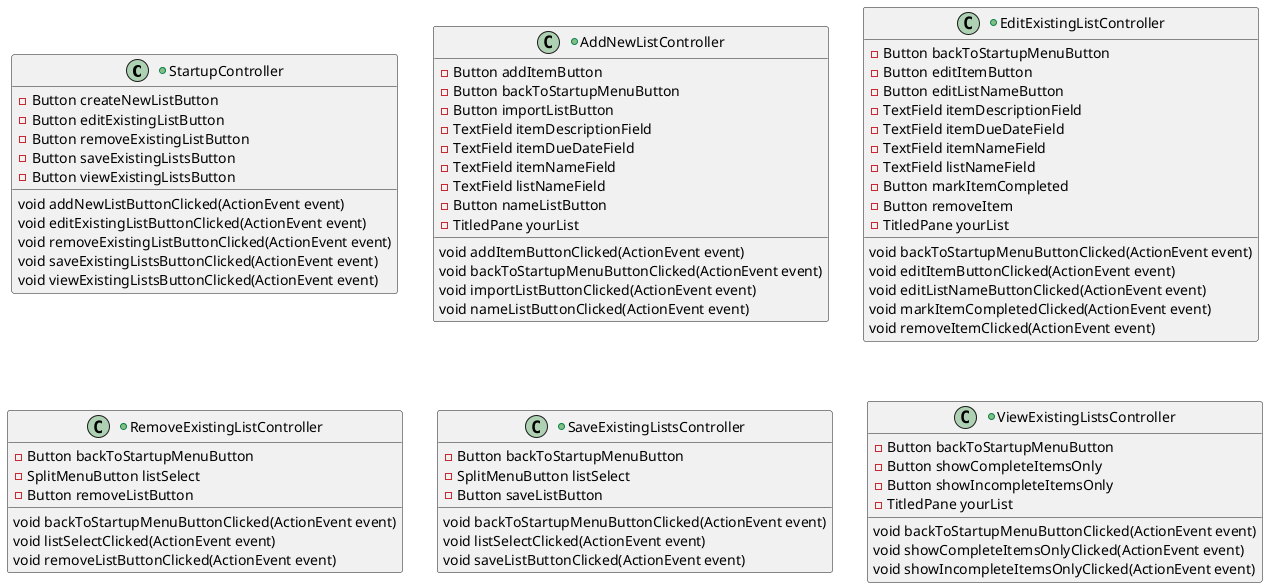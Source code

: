 @startuml

+class StartupController{
-Button createNewListButton
-Button editExistingListButton
-Button removeExistingListButton
-Button saveExistingListsButton
-Button viewExistingListsButton
void addNewListButtonClicked(ActionEvent event)
void editExistingListButtonClicked(ActionEvent event)
void removeExistingListButtonClicked(ActionEvent event)
void saveExistingListsButtonClicked(ActionEvent event)
void viewExistingListsButtonClicked(ActionEvent event)
}

+class AddNewListController{
-Button addItemButton
-Button backToStartupMenuButton
-Button importListButton
-TextField itemDescriptionField
-TextField itemDueDateField
-TextField itemNameField
-TextField listNameField
-Button nameListButton
-TitledPane yourList
void addItemButtonClicked(ActionEvent event)
void backToStartupMenuButtonClicked(ActionEvent event)
void importListButtonClicked(ActionEvent event)
void nameListButtonClicked(ActionEvent event)
}

+class EditExistingListController{
-Button backToStartupMenuButton
-Button editItemButton
-Button editListNameButton
-TextField itemDescriptionField
-TextField itemDueDateField
-TextField itemNameField
-TextField listNameField
-Button markItemCompleted
-Button removeItem
-TitledPane yourList
void backToStartupMenuButtonClicked(ActionEvent event)
void editItemButtonClicked(ActionEvent event)
void editListNameButtonClicked(ActionEvent event)
void markItemCompletedClicked(ActionEvent event)
void removeItemClicked(ActionEvent event)
}

+class RemoveExistingListController{
-Button backToStartupMenuButton
-SplitMenuButton listSelect
-Button removeListButton
void backToStartupMenuButtonClicked(ActionEvent event)
void listSelectClicked(ActionEvent event)
void removeListButtonClicked(ActionEvent event)
}

+class SaveExistingListsController{
-Button backToStartupMenuButton
-SplitMenuButton listSelect
-Button saveListButton
void backToStartupMenuButtonClicked(ActionEvent event)
void listSelectClicked(ActionEvent event)
void saveListButtonClicked(ActionEvent event)
}

+class ViewExistingListsController{
-Button backToStartupMenuButton
-Button showCompleteItemsOnly
-Button showIncompleteItemsOnly
-TitledPane yourList
void backToStartupMenuButtonClicked(ActionEvent event)
void showCompleteItemsOnlyClicked(ActionEvent event)
void showIncompleteItemsOnlyClicked(ActionEvent event)
}

@enduml